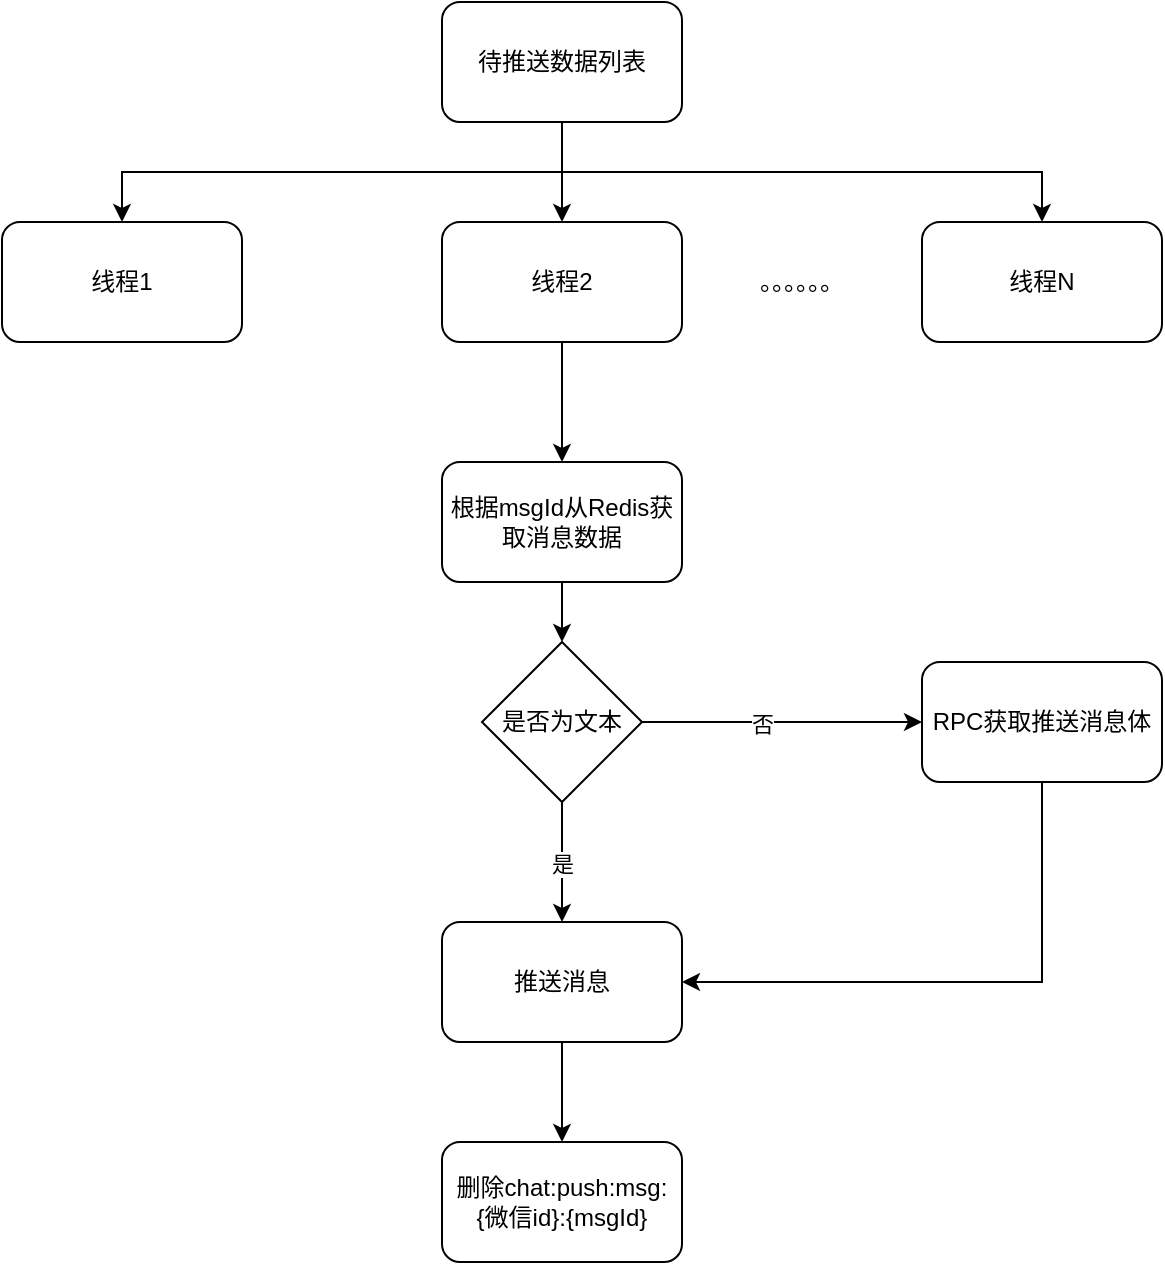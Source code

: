 <mxfile version="25.0.1">
  <diagram name="第 1 页" id="s7mqqbtvPCFgrEXvom89">
    <mxGraphModel dx="964" dy="604" grid="1" gridSize="10" guides="1" tooltips="1" connect="1" arrows="1" fold="1" page="1" pageScale="1" pageWidth="827" pageHeight="1169" math="0" shadow="0">
      <root>
        <mxCell id="0" />
        <mxCell id="1" parent="0" />
        <mxCell id="EfEsFLw0orKiGEYMN6w3-5" style="edgeStyle=orthogonalEdgeStyle;rounded=0;orthogonalLoop=1;jettySize=auto;html=1;exitX=0.5;exitY=1;exitDx=0;exitDy=0;" edge="1" parent="1" source="EfEsFLw0orKiGEYMN6w3-1" target="EfEsFLw0orKiGEYMN6w3-2">
          <mxGeometry relative="1" as="geometry" />
        </mxCell>
        <mxCell id="EfEsFLw0orKiGEYMN6w3-6" style="edgeStyle=orthogonalEdgeStyle;rounded=0;orthogonalLoop=1;jettySize=auto;html=1;exitX=0.5;exitY=1;exitDx=0;exitDy=0;entryX=0.5;entryY=0;entryDx=0;entryDy=0;" edge="1" parent="1" source="EfEsFLw0orKiGEYMN6w3-1" target="EfEsFLw0orKiGEYMN6w3-3">
          <mxGeometry relative="1" as="geometry" />
        </mxCell>
        <mxCell id="EfEsFLw0orKiGEYMN6w3-7" style="edgeStyle=orthogonalEdgeStyle;rounded=0;orthogonalLoop=1;jettySize=auto;html=1;exitX=0.5;exitY=1;exitDx=0;exitDy=0;entryX=0.5;entryY=0;entryDx=0;entryDy=0;" edge="1" parent="1" source="EfEsFLw0orKiGEYMN6w3-1" target="EfEsFLw0orKiGEYMN6w3-4">
          <mxGeometry relative="1" as="geometry" />
        </mxCell>
        <mxCell id="EfEsFLw0orKiGEYMN6w3-1" value="待推送数据列表" style="rounded=1;whiteSpace=wrap;html=1;" vertex="1" parent="1">
          <mxGeometry x="320" y="60" width="120" height="60" as="geometry" />
        </mxCell>
        <mxCell id="EfEsFLw0orKiGEYMN6w3-2" value="线程1" style="rounded=1;whiteSpace=wrap;html=1;" vertex="1" parent="1">
          <mxGeometry x="100" y="170" width="120" height="60" as="geometry" />
        </mxCell>
        <mxCell id="EfEsFLw0orKiGEYMN6w3-10" style="edgeStyle=orthogonalEdgeStyle;rounded=0;orthogonalLoop=1;jettySize=auto;html=1;exitX=0.5;exitY=1;exitDx=0;exitDy=0;entryX=0.5;entryY=0;entryDx=0;entryDy=0;" edge="1" parent="1" source="EfEsFLw0orKiGEYMN6w3-3" target="EfEsFLw0orKiGEYMN6w3-9">
          <mxGeometry relative="1" as="geometry" />
        </mxCell>
        <mxCell id="EfEsFLw0orKiGEYMN6w3-3" value="线程2" style="rounded=1;whiteSpace=wrap;html=1;" vertex="1" parent="1">
          <mxGeometry x="320" y="170" width="120" height="60" as="geometry" />
        </mxCell>
        <mxCell id="EfEsFLw0orKiGEYMN6w3-4" value="线程N" style="rounded=1;whiteSpace=wrap;html=1;" vertex="1" parent="1">
          <mxGeometry x="560" y="170" width="120" height="60" as="geometry" />
        </mxCell>
        <mxCell id="EfEsFLw0orKiGEYMN6w3-8" value="。。。。。。" style="text;html=1;align=center;verticalAlign=middle;whiteSpace=wrap;rounded=0;" vertex="1" parent="1">
          <mxGeometry x="470" y="185" width="60" height="30" as="geometry" />
        </mxCell>
        <mxCell id="EfEsFLw0orKiGEYMN6w3-13" style="edgeStyle=orthogonalEdgeStyle;rounded=0;orthogonalLoop=1;jettySize=auto;html=1;exitX=0.5;exitY=1;exitDx=0;exitDy=0;entryX=0.5;entryY=0;entryDx=0;entryDy=0;" edge="1" parent="1" source="EfEsFLw0orKiGEYMN6w3-9" target="EfEsFLw0orKiGEYMN6w3-12">
          <mxGeometry relative="1" as="geometry" />
        </mxCell>
        <mxCell id="EfEsFLw0orKiGEYMN6w3-9" value="根据msgId从Redis获取消息数据" style="rounded=1;whiteSpace=wrap;html=1;" vertex="1" parent="1">
          <mxGeometry x="320" y="290" width="120" height="60" as="geometry" />
        </mxCell>
        <mxCell id="EfEsFLw0orKiGEYMN6w3-15" style="edgeStyle=orthogonalEdgeStyle;rounded=0;orthogonalLoop=1;jettySize=auto;html=1;exitX=1;exitY=0.5;exitDx=0;exitDy=0;" edge="1" parent="1" source="EfEsFLw0orKiGEYMN6w3-12" target="EfEsFLw0orKiGEYMN6w3-14">
          <mxGeometry relative="1" as="geometry" />
        </mxCell>
        <mxCell id="EfEsFLw0orKiGEYMN6w3-16" value="否" style="edgeLabel;html=1;align=center;verticalAlign=middle;resizable=0;points=[];" vertex="1" connectable="0" parent="EfEsFLw0orKiGEYMN6w3-15">
          <mxGeometry x="-0.143" y="-1" relative="1" as="geometry">
            <mxPoint as="offset" />
          </mxGeometry>
        </mxCell>
        <mxCell id="EfEsFLw0orKiGEYMN6w3-19" style="edgeStyle=orthogonalEdgeStyle;rounded=0;orthogonalLoop=1;jettySize=auto;html=1;exitX=0.5;exitY=1;exitDx=0;exitDy=0;entryX=0.5;entryY=0;entryDx=0;entryDy=0;" edge="1" parent="1" source="EfEsFLw0orKiGEYMN6w3-12" target="EfEsFLw0orKiGEYMN6w3-17">
          <mxGeometry relative="1" as="geometry" />
        </mxCell>
        <mxCell id="EfEsFLw0orKiGEYMN6w3-20" value="是" style="edgeLabel;html=1;align=center;verticalAlign=middle;resizable=0;points=[];" vertex="1" connectable="0" parent="EfEsFLw0orKiGEYMN6w3-19">
          <mxGeometry x="0.033" relative="1" as="geometry">
            <mxPoint as="offset" />
          </mxGeometry>
        </mxCell>
        <mxCell id="EfEsFLw0orKiGEYMN6w3-12" value="是否为文本" style="rhombus;whiteSpace=wrap;html=1;" vertex="1" parent="1">
          <mxGeometry x="340" y="380" width="80" height="80" as="geometry" />
        </mxCell>
        <mxCell id="EfEsFLw0orKiGEYMN6w3-18" style="edgeStyle=orthogonalEdgeStyle;rounded=0;orthogonalLoop=1;jettySize=auto;html=1;exitX=0.5;exitY=1;exitDx=0;exitDy=0;entryX=1;entryY=0.5;entryDx=0;entryDy=0;" edge="1" parent="1" source="EfEsFLw0orKiGEYMN6w3-14" target="EfEsFLw0orKiGEYMN6w3-17">
          <mxGeometry relative="1" as="geometry" />
        </mxCell>
        <mxCell id="EfEsFLw0orKiGEYMN6w3-14" value="RPC获取推送消息体" style="rounded=1;whiteSpace=wrap;html=1;" vertex="1" parent="1">
          <mxGeometry x="560" y="390" width="120" height="60" as="geometry" />
        </mxCell>
        <mxCell id="EfEsFLw0orKiGEYMN6w3-22" value="" style="edgeStyle=orthogonalEdgeStyle;rounded=0;orthogonalLoop=1;jettySize=auto;html=1;" edge="1" parent="1" source="EfEsFLw0orKiGEYMN6w3-17" target="EfEsFLw0orKiGEYMN6w3-21">
          <mxGeometry relative="1" as="geometry" />
        </mxCell>
        <mxCell id="EfEsFLw0orKiGEYMN6w3-17" value="推送消息" style="rounded=1;whiteSpace=wrap;html=1;" vertex="1" parent="1">
          <mxGeometry x="320" y="520" width="120" height="60" as="geometry" />
        </mxCell>
        <mxCell id="EfEsFLw0orKiGEYMN6w3-21" value="删除chat:push:msg:{微信id}:{msgId}" style="rounded=1;whiteSpace=wrap;html=1;" vertex="1" parent="1">
          <mxGeometry x="320" y="630" width="120" height="60" as="geometry" />
        </mxCell>
      </root>
    </mxGraphModel>
  </diagram>
</mxfile>
